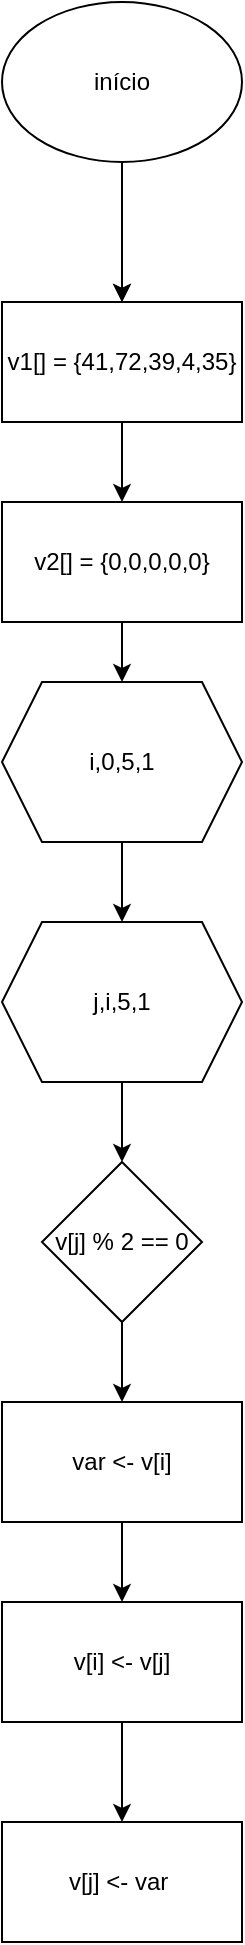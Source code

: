 <mxfile>
    <diagram id="nRgAsAwDsfxZrx2ppxRT" name="Página-1">
        <mxGraphModel dx="662" dy="243" grid="1" gridSize="10" guides="1" tooltips="1" connect="1" arrows="1" fold="1" page="1" pageScale="1" pageWidth="827" pageHeight="1169" math="0" shadow="0">
            <root>
                <mxCell id="0"/>
                <mxCell id="1" parent="0"/>
                <mxCell id="10" style="edgeStyle=none;html=1;" edge="1" parent="1" source="2">
                    <mxGeometry relative="1" as="geometry">
                        <mxPoint x="320" y="190" as="targetPoint"/>
                    </mxGeometry>
                </mxCell>
                <mxCell id="2" value="início" style="ellipse;whiteSpace=wrap;html=1;" vertex="1" parent="1">
                    <mxGeometry x="260" y="40" width="120" height="80" as="geometry"/>
                </mxCell>
                <mxCell id="6" value="" style="edgeStyle=none;html=1;" edge="1" parent="1">
                    <mxGeometry relative="1" as="geometry">
                        <mxPoint x="320" y="190" as="targetPoint"/>
                        <mxPoint x="320" y="150" as="sourcePoint"/>
                    </mxGeometry>
                </mxCell>
                <mxCell id="7" value="" style="edgeStyle=none;html=1;" edge="1" parent="1" source="8" target="9">
                    <mxGeometry relative="1" as="geometry"/>
                </mxCell>
                <mxCell id="8" value="v1[] = {41,72,39,4,35}" style="whiteSpace=wrap;html=1;" vertex="1" parent="1">
                    <mxGeometry x="260" y="190" width="120" height="60" as="geometry"/>
                </mxCell>
                <mxCell id="12" value="" style="edgeStyle=none;html=1;" edge="1" parent="1" source="9" target="11">
                    <mxGeometry relative="1" as="geometry"/>
                </mxCell>
                <mxCell id="9" value="v2[] = {0,0,0,0,0}" style="whiteSpace=wrap;html=1;" vertex="1" parent="1">
                    <mxGeometry x="260" y="290" width="120" height="60" as="geometry"/>
                </mxCell>
                <mxCell id="14" value="" style="edgeStyle=none;html=1;" edge="1" parent="1" source="11" target="13">
                    <mxGeometry relative="1" as="geometry"/>
                </mxCell>
                <mxCell id="11" value="i,0,5,1" style="shape=hexagon;perimeter=hexagonPerimeter2;whiteSpace=wrap;html=1;fixedSize=1;" vertex="1" parent="1">
                    <mxGeometry x="260" y="380" width="120" height="80" as="geometry"/>
                </mxCell>
                <mxCell id="16" value="" style="edgeStyle=none;html=1;" edge="1" parent="1" source="13" target="15">
                    <mxGeometry relative="1" as="geometry"/>
                </mxCell>
                <mxCell id="13" value="j,i,5,1" style="shape=hexagon;perimeter=hexagonPerimeter2;whiteSpace=wrap;html=1;fixedSize=1;" vertex="1" parent="1">
                    <mxGeometry x="260" y="500" width="120" height="80" as="geometry"/>
                </mxCell>
                <mxCell id="19" value="" style="edgeStyle=none;html=1;" edge="1" parent="1" source="15" target="18">
                    <mxGeometry relative="1" as="geometry"/>
                </mxCell>
                <mxCell id="15" value="v[j] % 2 == 0" style="rhombus;whiteSpace=wrap;html=1;" vertex="1" parent="1">
                    <mxGeometry x="280" y="620" width="80" height="80" as="geometry"/>
                </mxCell>
                <mxCell id="21" value="" style="edgeStyle=none;html=1;" edge="1" parent="1" source="18" target="20">
                    <mxGeometry relative="1" as="geometry"/>
                </mxCell>
                <mxCell id="18" value="var &amp;lt;- v[i]" style="rounded=0;whiteSpace=wrap;html=1;" vertex="1" parent="1">
                    <mxGeometry x="260" y="740" width="120" height="60" as="geometry"/>
                </mxCell>
                <mxCell id="23" value="" style="edgeStyle=none;html=1;" edge="1" parent="1" source="20" target="22">
                    <mxGeometry relative="1" as="geometry"/>
                </mxCell>
                <mxCell id="20" value="v[i] &amp;lt;- v[j]" style="whiteSpace=wrap;html=1;rounded=0;" vertex="1" parent="1">
                    <mxGeometry x="260" y="840" width="120" height="60" as="geometry"/>
                </mxCell>
                <mxCell id="22" value="v[j] &amp;lt;- var&amp;nbsp;" style="whiteSpace=wrap;html=1;rounded=0;" vertex="1" parent="1">
                    <mxGeometry x="260" y="950" width="120" height="60" as="geometry"/>
                </mxCell>
            </root>
        </mxGraphModel>
    </diagram>
    <diagram id="UAfpPv-sfUq2e2nNV73t" name="Página-1">
        <mxGraphModel dx="539" dy="741" grid="1" gridSize="10" guides="1" tooltips="1" connect="1" arrows="1" fold="1" page="1" pageScale="1" pageWidth="827" pageHeight="1169" math="0" shadow="0">
            <root>
                <mxCell id="0"/>
                <mxCell id="1" parent="0"/>
            </root>
        </mxGraphModel>
    </diagram>
</mxfile>